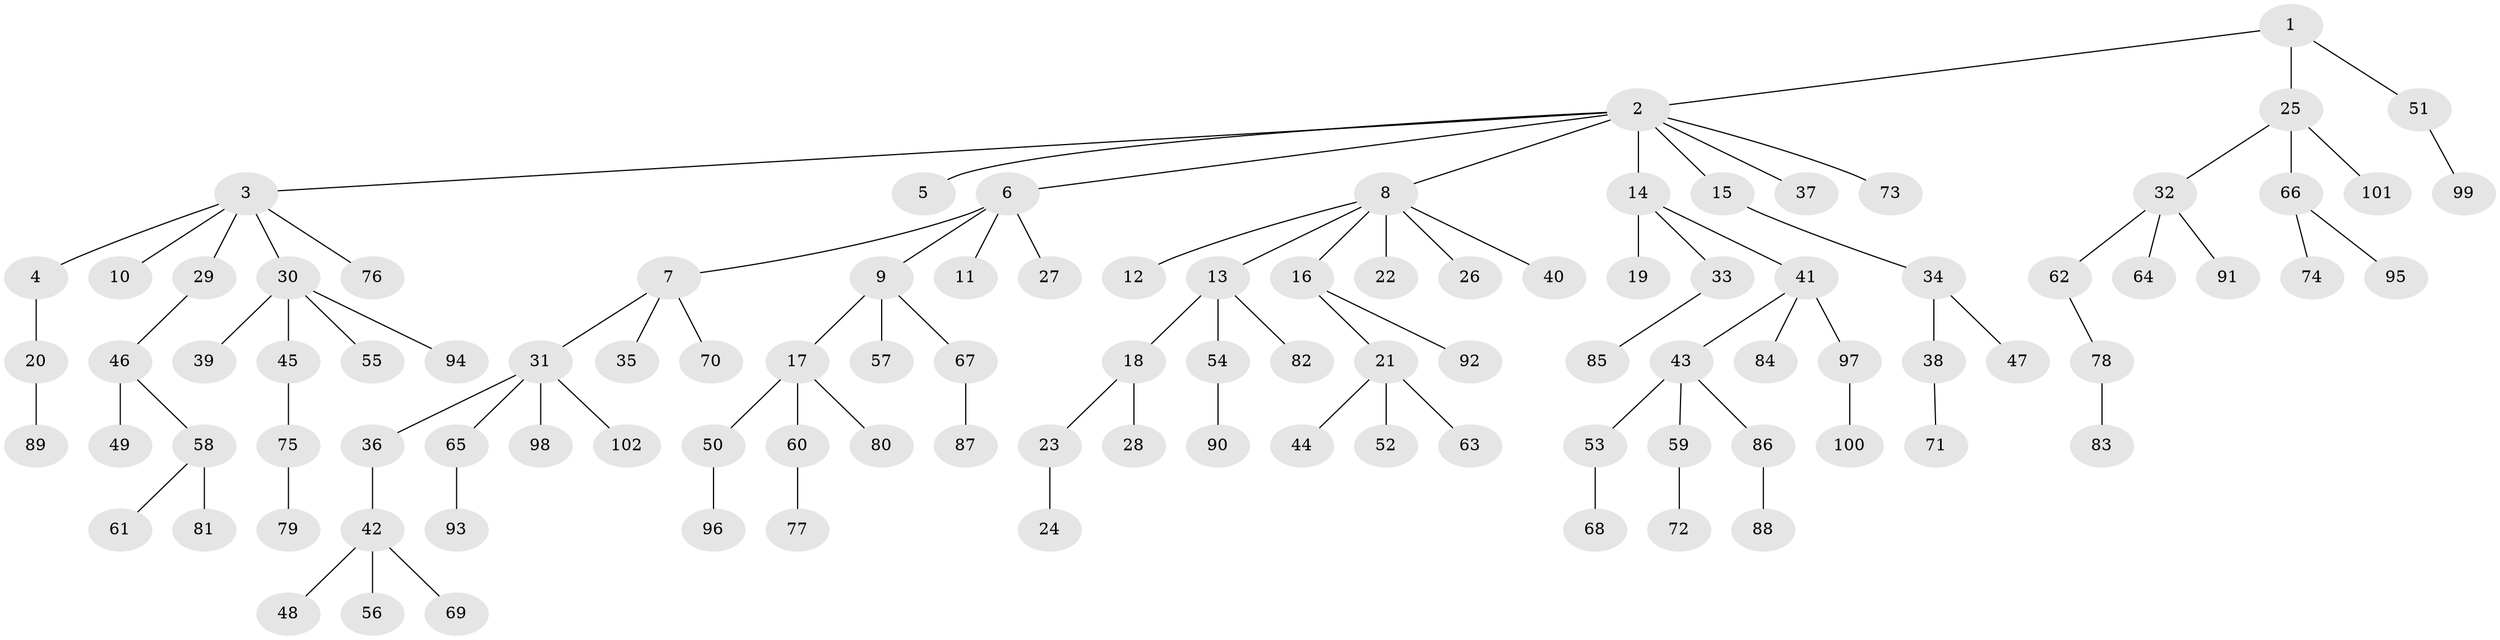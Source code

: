 // coarse degree distribution, {3: 0.0821917808219178, 8: 0.0273972602739726, 5: 0.0136986301369863, 2: 0.1643835616438356, 1: 0.6027397260273972, 7: 0.0136986301369863, 6: 0.0136986301369863, 4: 0.0821917808219178}
// Generated by graph-tools (version 1.1) at 2025/24/03/03/25 07:24:06]
// undirected, 102 vertices, 101 edges
graph export_dot {
graph [start="1"]
  node [color=gray90,style=filled];
  1;
  2;
  3;
  4;
  5;
  6;
  7;
  8;
  9;
  10;
  11;
  12;
  13;
  14;
  15;
  16;
  17;
  18;
  19;
  20;
  21;
  22;
  23;
  24;
  25;
  26;
  27;
  28;
  29;
  30;
  31;
  32;
  33;
  34;
  35;
  36;
  37;
  38;
  39;
  40;
  41;
  42;
  43;
  44;
  45;
  46;
  47;
  48;
  49;
  50;
  51;
  52;
  53;
  54;
  55;
  56;
  57;
  58;
  59;
  60;
  61;
  62;
  63;
  64;
  65;
  66;
  67;
  68;
  69;
  70;
  71;
  72;
  73;
  74;
  75;
  76;
  77;
  78;
  79;
  80;
  81;
  82;
  83;
  84;
  85;
  86;
  87;
  88;
  89;
  90;
  91;
  92;
  93;
  94;
  95;
  96;
  97;
  98;
  99;
  100;
  101;
  102;
  1 -- 2;
  1 -- 25;
  1 -- 51;
  2 -- 3;
  2 -- 5;
  2 -- 6;
  2 -- 8;
  2 -- 14;
  2 -- 15;
  2 -- 37;
  2 -- 73;
  3 -- 4;
  3 -- 10;
  3 -- 29;
  3 -- 30;
  3 -- 76;
  4 -- 20;
  6 -- 7;
  6 -- 9;
  6 -- 11;
  6 -- 27;
  7 -- 31;
  7 -- 35;
  7 -- 70;
  8 -- 12;
  8 -- 13;
  8 -- 16;
  8 -- 22;
  8 -- 26;
  8 -- 40;
  9 -- 17;
  9 -- 57;
  9 -- 67;
  13 -- 18;
  13 -- 54;
  13 -- 82;
  14 -- 19;
  14 -- 33;
  14 -- 41;
  15 -- 34;
  16 -- 21;
  16 -- 92;
  17 -- 50;
  17 -- 60;
  17 -- 80;
  18 -- 23;
  18 -- 28;
  20 -- 89;
  21 -- 44;
  21 -- 52;
  21 -- 63;
  23 -- 24;
  25 -- 32;
  25 -- 66;
  25 -- 101;
  29 -- 46;
  30 -- 39;
  30 -- 45;
  30 -- 55;
  30 -- 94;
  31 -- 36;
  31 -- 65;
  31 -- 98;
  31 -- 102;
  32 -- 62;
  32 -- 64;
  32 -- 91;
  33 -- 85;
  34 -- 38;
  34 -- 47;
  36 -- 42;
  38 -- 71;
  41 -- 43;
  41 -- 84;
  41 -- 97;
  42 -- 48;
  42 -- 56;
  42 -- 69;
  43 -- 53;
  43 -- 59;
  43 -- 86;
  45 -- 75;
  46 -- 49;
  46 -- 58;
  50 -- 96;
  51 -- 99;
  53 -- 68;
  54 -- 90;
  58 -- 61;
  58 -- 81;
  59 -- 72;
  60 -- 77;
  62 -- 78;
  65 -- 93;
  66 -- 74;
  66 -- 95;
  67 -- 87;
  75 -- 79;
  78 -- 83;
  86 -- 88;
  97 -- 100;
}
